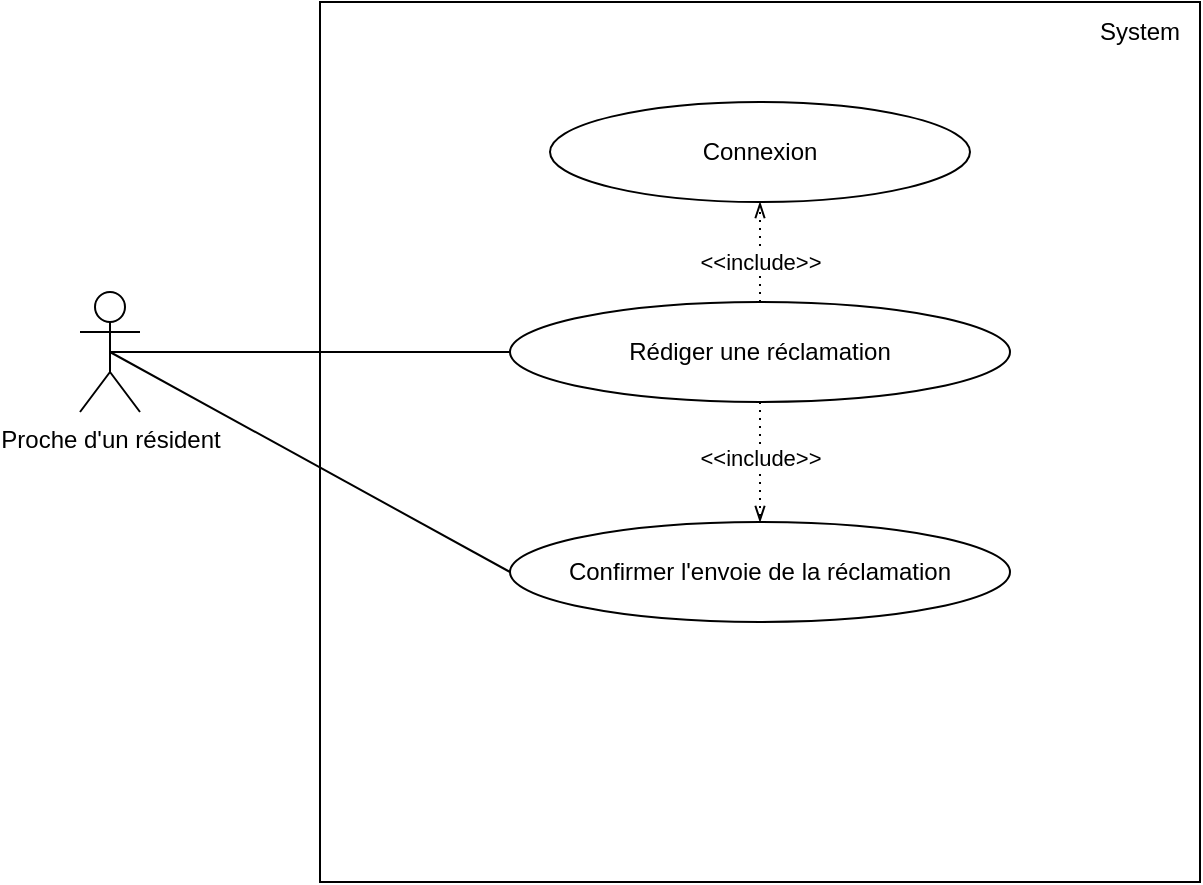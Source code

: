 <mxfile version="15.8.7" type="device"><diagram id="epBOu_vqDAwq8gdH6Nna" name="Page-1"><mxGraphModel dx="946" dy="672" grid="1" gridSize="10" guides="1" tooltips="1" connect="1" arrows="1" fold="1" page="1" pageScale="1" pageWidth="1169" pageHeight="827" math="0" shadow="0"><root><mxCell id="0"/><mxCell id="1" parent="0"/><mxCell id="SyqVopQWiw1XdFpa0Bdy-1" value="" style="whiteSpace=wrap;html=1;aspect=fixed;" parent="1" vertex="1"><mxGeometry x="200" y="120" width="440" height="440" as="geometry"/></mxCell><mxCell id="SyqVopQWiw1XdFpa0Bdy-2" value="System" style="text;html=1;strokeColor=none;fillColor=none;align=center;verticalAlign=middle;whiteSpace=wrap;rounded=0;" parent="1" vertex="1"><mxGeometry x="580" y="120" width="60" height="30" as="geometry"/></mxCell><mxCell id="SyqVopQWiw1XdFpa0Bdy-3" value="Proche d'un résident" style="shape=umlActor;verticalLabelPosition=bottom;verticalAlign=top;html=1;outlineConnect=0;" parent="1" vertex="1"><mxGeometry x="80" y="265" width="30" height="60" as="geometry"/></mxCell><mxCell id="SyqVopQWiw1XdFpa0Bdy-4" value="Rédiger une réclamation" style="ellipse;whiteSpace=wrap;html=1;" parent="1" vertex="1"><mxGeometry x="295" y="270" width="250" height="50" as="geometry"/></mxCell><mxCell id="SyqVopQWiw1XdFpa0Bdy-5" value="Connexion" style="ellipse;whiteSpace=wrap;html=1;" parent="1" vertex="1"><mxGeometry x="315" y="170" width="210" height="50" as="geometry"/></mxCell><mxCell id="SyqVopQWiw1XdFpa0Bdy-6" value="" style="endArrow=openThin;dashed=1;html=1;dashPattern=1 3;strokeWidth=1;rounded=0;exitX=0.5;exitY=0;exitDx=0;exitDy=0;entryX=0.5;entryY=1;entryDx=0;entryDy=0;endFill=0;" parent="1" source="SyqVopQWiw1XdFpa0Bdy-4" target="SyqVopQWiw1XdFpa0Bdy-5" edge="1"><mxGeometry width="50" height="50" relative="1" as="geometry"><mxPoint x="460" y="370" as="sourcePoint"/><mxPoint x="510" y="320" as="targetPoint"/></mxGeometry></mxCell><mxCell id="SyqVopQWiw1XdFpa0Bdy-7" value="&amp;lt;&amp;lt;include&amp;gt;&amp;gt;" style="edgeLabel;html=1;align=center;verticalAlign=middle;resizable=0;points=[];" parent="SyqVopQWiw1XdFpa0Bdy-6" vertex="1" connectable="0"><mxGeometry x="0.16" relative="1" as="geometry"><mxPoint y="9" as="offset"/></mxGeometry></mxCell><mxCell id="SyqVopQWiw1XdFpa0Bdy-8" value="Confirmer l'envoie de la réclamation" style="ellipse;whiteSpace=wrap;html=1;" parent="1" vertex="1"><mxGeometry x="295" y="380" width="250" height="50" as="geometry"/></mxCell><mxCell id="SyqVopQWiw1XdFpa0Bdy-9" value="" style="endArrow=openThin;dashed=1;html=1;dashPattern=1 3;strokeWidth=1;rounded=0;exitX=0.5;exitY=1;exitDx=0;exitDy=0;entryX=0.5;entryY=0;entryDx=0;entryDy=0;endFill=0;" parent="1" source="SyqVopQWiw1XdFpa0Bdy-4" target="SyqVopQWiw1XdFpa0Bdy-8" edge="1"><mxGeometry width="50" height="50" relative="1" as="geometry"><mxPoint x="430" y="280" as="sourcePoint"/><mxPoint x="430" y="230" as="targetPoint"/></mxGeometry></mxCell><mxCell id="SyqVopQWiw1XdFpa0Bdy-10" value="&amp;lt;&amp;lt;include&amp;gt;&amp;gt;" style="edgeLabel;html=1;align=center;verticalAlign=middle;resizable=0;points=[];" parent="SyqVopQWiw1XdFpa0Bdy-9" vertex="1" connectable="0"><mxGeometry x="0.16" relative="1" as="geometry"><mxPoint y="-7" as="offset"/></mxGeometry></mxCell><mxCell id="SyqVopQWiw1XdFpa0Bdy-11" value="" style="endArrow=none;html=1;rounded=0;strokeWidth=1;exitX=0.5;exitY=0.5;exitDx=0;exitDy=0;exitPerimeter=0;entryX=0;entryY=0.5;entryDx=0;entryDy=0;" parent="1" source="SyqVopQWiw1XdFpa0Bdy-3" target="SyqVopQWiw1XdFpa0Bdy-4" edge="1"><mxGeometry width="50" height="50" relative="1" as="geometry"><mxPoint x="340" y="360" as="sourcePoint"/><mxPoint x="390" y="310" as="targetPoint"/></mxGeometry></mxCell><mxCell id="SyqVopQWiw1XdFpa0Bdy-12" value="" style="endArrow=none;html=1;rounded=0;strokeWidth=1;exitX=0.5;exitY=0.5;exitDx=0;exitDy=0;exitPerimeter=0;entryX=0;entryY=0.5;entryDx=0;entryDy=0;" parent="1" source="SyqVopQWiw1XdFpa0Bdy-3" target="SyqVopQWiw1XdFpa0Bdy-8" edge="1"><mxGeometry width="50" height="50" relative="1" as="geometry"><mxPoint x="340" y="360" as="sourcePoint"/><mxPoint x="390" y="310" as="targetPoint"/></mxGeometry></mxCell></root></mxGraphModel></diagram></mxfile>
